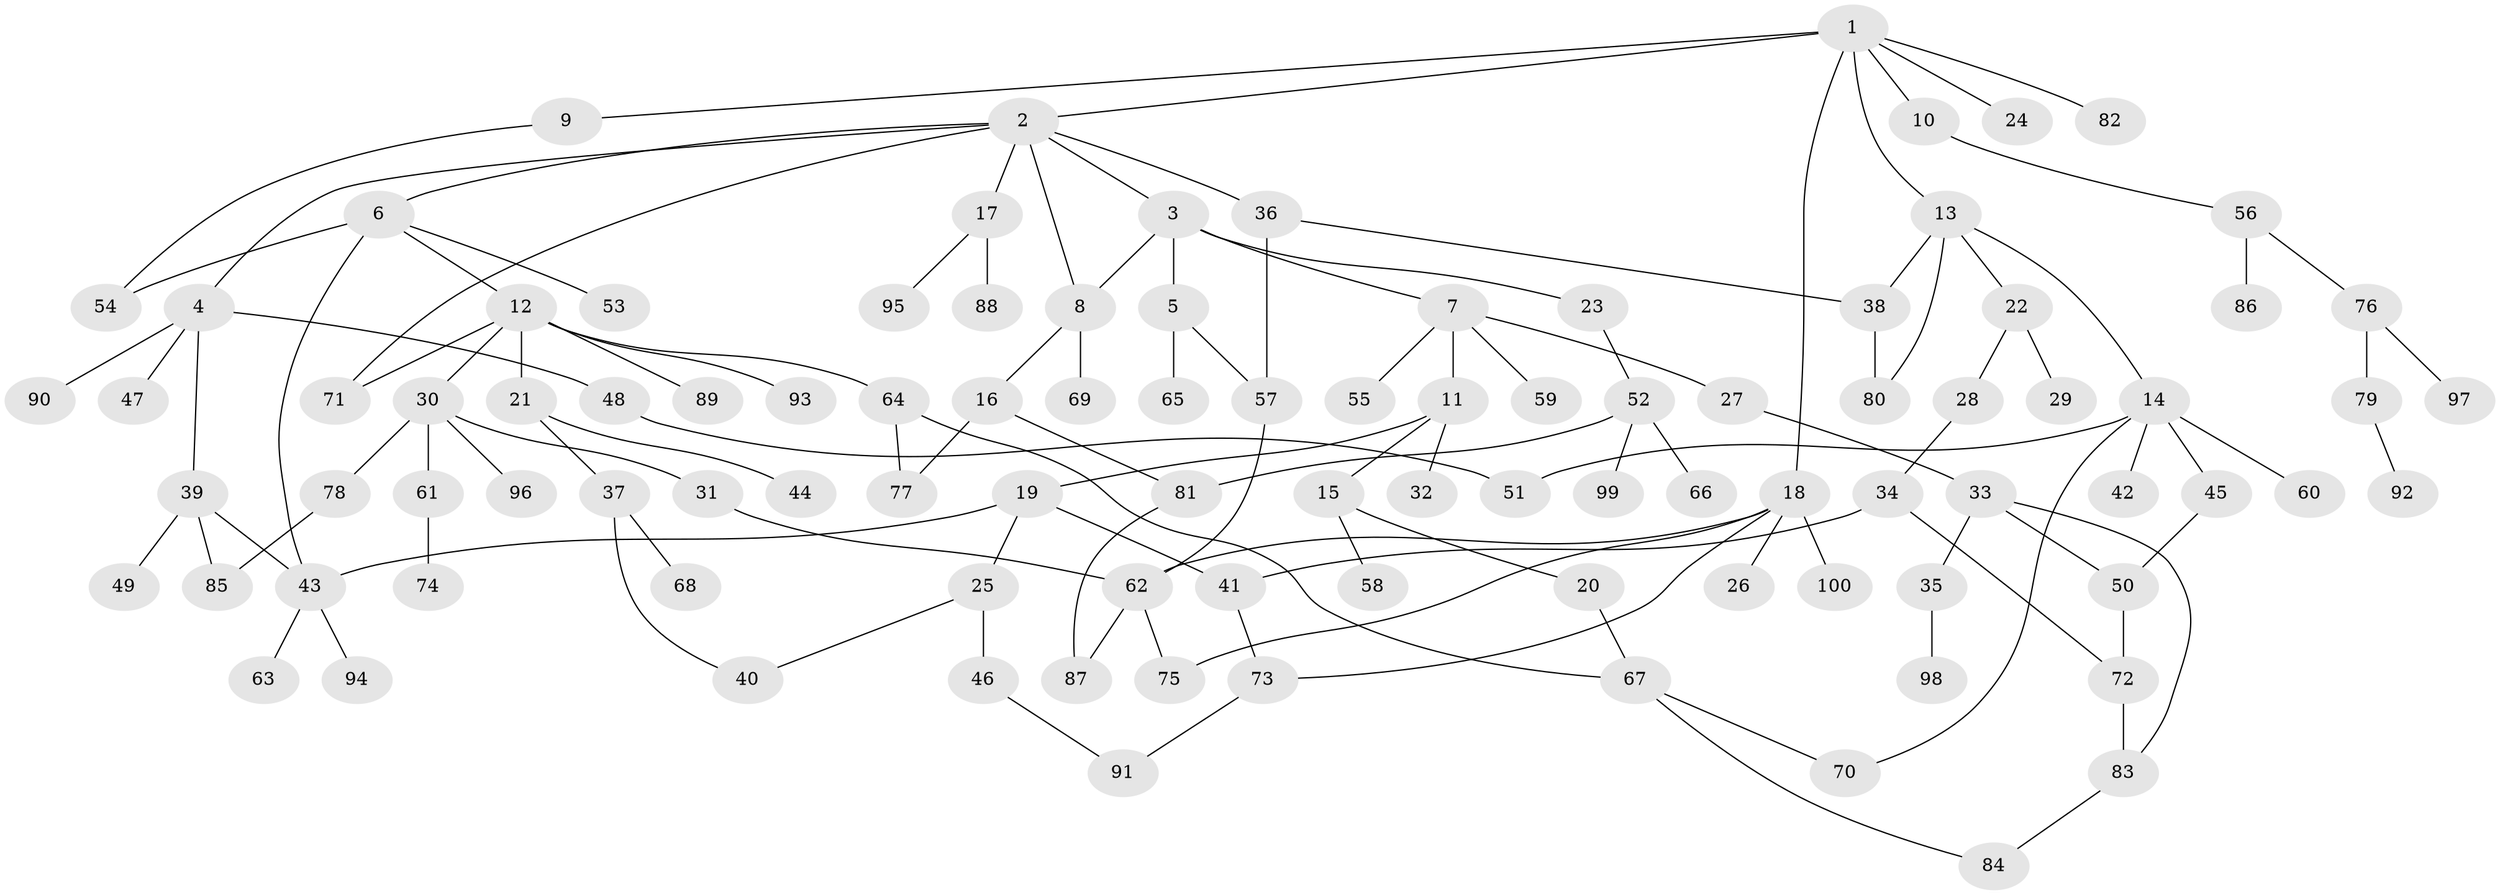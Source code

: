 // Generated by graph-tools (version 1.1) at 2025/11/02/21/25 10:11:06]
// undirected, 100 vertices, 125 edges
graph export_dot {
graph [start="1"]
  node [color=gray90,style=filled];
  1;
  2;
  3;
  4;
  5;
  6;
  7;
  8;
  9;
  10;
  11;
  12;
  13;
  14;
  15;
  16;
  17;
  18;
  19;
  20;
  21;
  22;
  23;
  24;
  25;
  26;
  27;
  28;
  29;
  30;
  31;
  32;
  33;
  34;
  35;
  36;
  37;
  38;
  39;
  40;
  41;
  42;
  43;
  44;
  45;
  46;
  47;
  48;
  49;
  50;
  51;
  52;
  53;
  54;
  55;
  56;
  57;
  58;
  59;
  60;
  61;
  62;
  63;
  64;
  65;
  66;
  67;
  68;
  69;
  70;
  71;
  72;
  73;
  74;
  75;
  76;
  77;
  78;
  79;
  80;
  81;
  82;
  83;
  84;
  85;
  86;
  87;
  88;
  89;
  90;
  91;
  92;
  93;
  94;
  95;
  96;
  97;
  98;
  99;
  100;
  1 -- 2;
  1 -- 9;
  1 -- 10;
  1 -- 13;
  1 -- 18;
  1 -- 24;
  1 -- 82;
  2 -- 3;
  2 -- 4;
  2 -- 6;
  2 -- 17;
  2 -- 36;
  2 -- 71;
  2 -- 8;
  3 -- 5;
  3 -- 7;
  3 -- 8;
  3 -- 23;
  4 -- 39;
  4 -- 47;
  4 -- 48;
  4 -- 90;
  5 -- 65;
  5 -- 57;
  6 -- 12;
  6 -- 43;
  6 -- 53;
  6 -- 54;
  7 -- 11;
  7 -- 27;
  7 -- 55;
  7 -- 59;
  8 -- 16;
  8 -- 69;
  9 -- 54;
  10 -- 56;
  11 -- 15;
  11 -- 19;
  11 -- 32;
  12 -- 21;
  12 -- 30;
  12 -- 64;
  12 -- 89;
  12 -- 93;
  12 -- 71;
  13 -- 14;
  13 -- 22;
  13 -- 80;
  13 -- 38;
  14 -- 42;
  14 -- 45;
  14 -- 51;
  14 -- 60;
  14 -- 70;
  15 -- 20;
  15 -- 58;
  16 -- 77;
  16 -- 81;
  17 -- 88;
  17 -- 95;
  18 -- 26;
  18 -- 62;
  18 -- 100;
  18 -- 73;
  18 -- 75;
  19 -- 25;
  19 -- 43;
  19 -- 41;
  20 -- 67;
  21 -- 37;
  21 -- 44;
  22 -- 28;
  22 -- 29;
  23 -- 52;
  25 -- 40;
  25 -- 46;
  27 -- 33;
  28 -- 34;
  30 -- 31;
  30 -- 61;
  30 -- 78;
  30 -- 96;
  31 -- 62;
  33 -- 35;
  33 -- 50;
  33 -- 83;
  34 -- 41;
  34 -- 72;
  35 -- 98;
  36 -- 38;
  36 -- 57;
  37 -- 68;
  37 -- 40;
  38 -- 80;
  39 -- 49;
  39 -- 85;
  39 -- 43;
  41 -- 73;
  43 -- 63;
  43 -- 94;
  45 -- 50;
  46 -- 91;
  48 -- 51;
  50 -- 72;
  52 -- 66;
  52 -- 81;
  52 -- 99;
  56 -- 76;
  56 -- 86;
  57 -- 62;
  61 -- 74;
  62 -- 75;
  62 -- 87;
  64 -- 67;
  64 -- 77;
  67 -- 70;
  67 -- 84;
  72 -- 83;
  73 -- 91;
  76 -- 79;
  76 -- 97;
  78 -- 85;
  79 -- 92;
  81 -- 87;
  83 -- 84;
}
